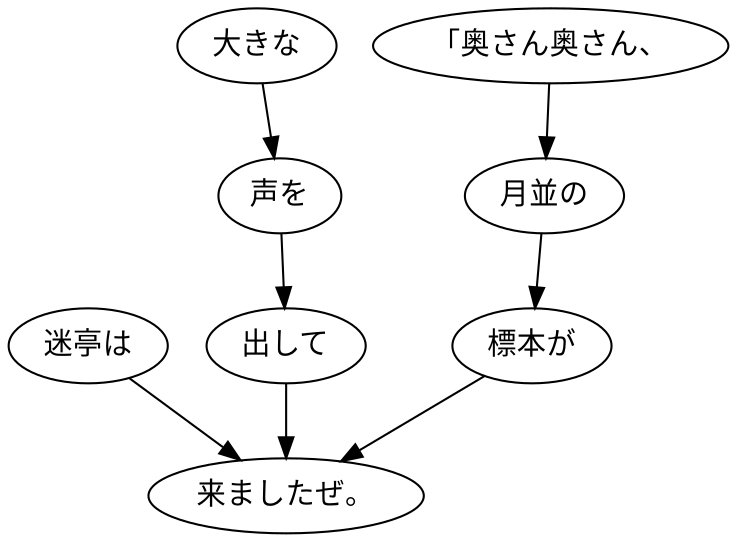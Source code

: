 digraph graph1718 {
	node0 [label="迷亭は"];
	node1 [label="大きな"];
	node2 [label="声を"];
	node3 [label="出して"];
	node4 [label="「奥さん奥さん、"];
	node5 [label="月並の"];
	node6 [label="標本が"];
	node7 [label="来ましたぜ。"];
	node0 -> node7;
	node1 -> node2;
	node2 -> node3;
	node3 -> node7;
	node4 -> node5;
	node5 -> node6;
	node6 -> node7;
}
